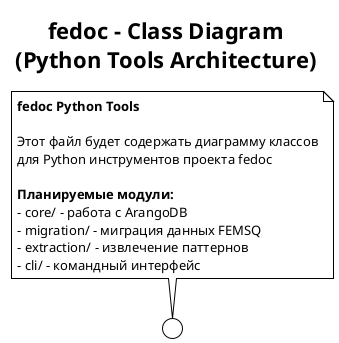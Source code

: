 @startuml fedoc-class-diagram
!theme plain
skinparam backgroundColor #FFFFFF
skinparam classFontSize 11
skinparam packageStyle rectangle

title fedoc - Class Diagram\n(Python Tools Architecture)

' ============================================================
' TODO: Добавить классы для Python инструментов fedoc
' ============================================================

' Планируемые компоненты:
' - core/ - подключение и CRUD операции
' - migration/ - миграция FEMSQ данных
' - extraction/ - извлечение паттернов
' - cli/ - интерфейс командной строки

note top
  **fedoc Python Tools**
  
  Этот файл будет содержать диаграмму классов
  для Python инструментов проекта fedoc
  
  **Планируемые модули:**
  - core/ - работа с ArangoDB
  - migration/ - миграция данных FEMSQ
  - extraction/ - извлечение паттернов
  - cli/ - командный интерфейс
end note

' ============================================================
' Добавить классы здесь
' ============================================================

@enduml
и
